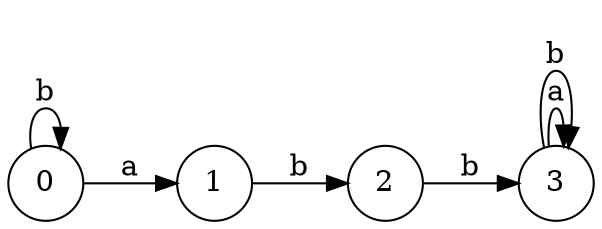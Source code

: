 digraph finite_state_machine {
	rankdir=LR size="8,5"
	node [shape=circle]
	0 -> 1 [label=a
]
	0 -> 0 [label=b
]
	1 -> 2 [label=b
]
	2 -> 3 [label=b
]
	3 -> 3 [label=a
]
	3 -> 3 [label=b
]
}
